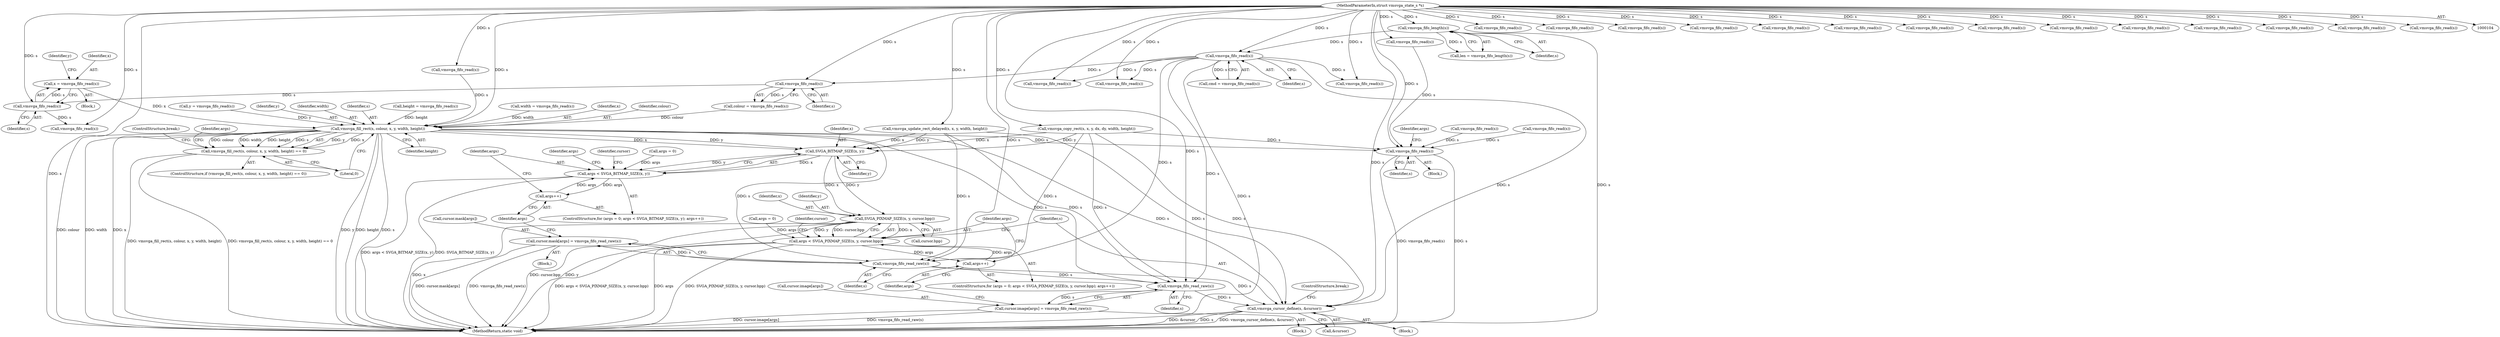 digraph "0_qemu_167d97a3def77ee2dbf6e908b0ecbfe2103977db@API" {
"1000196" [label="(Call,x = vmsvga_fifo_read(s))"];
"1000198" [label="(Call,vmsvga_fifo_read(s))"];
"1000194" [label="(Call,vmsvga_fifo_read(s))"];
"1000145" [label="(Call,vmsvga_fifo_read(s))"];
"1000125" [label="(Call,vmsvga_fifo_length(s))"];
"1000105" [label="(MethodParameterIn,struct vmsvga_state_s *s)"];
"1000214" [label="(Call,vmsvga_fill_rect(s, colour, x, y, width, height))"];
"1000213" [label="(Call,vmsvga_fill_rect(s, colour, x, y, width, height) == 0)"];
"1000391" [label="(Call,SVGA_BITMAP_SIZE(x, y))"];
"1000389" [label="(Call,args < SVGA_BITMAP_SIZE(x, y))"];
"1000394" [label="(Call,args++)"];
"1000411" [label="(Call,SVGA_PIXMAP_SIZE(x, y, cursor.bpp))"];
"1000409" [label="(Call,args < SVGA_PIXMAP_SIZE(x, y, cursor.bpp))"];
"1000417" [label="(Call,args++)"];
"1000403" [label="(Call,vmsvga_fifo_read_raw(s))"];
"1000397" [label="(Call,cursor.mask[args] = vmsvga_fifo_read_raw(s))"];
"1000426" [label="(Call,vmsvga_fifo_read_raw(s))"];
"1000420" [label="(Call,cursor.image[args] = vmsvga_fifo_read_raw(s))"];
"1000428" [label="(Call,vmsvga_cursor_define(s, &cursor))"];
"1000525" [label="(Call,vmsvga_fifo_read(s))"];
"1000204" [label="(Call,width = vmsvga_fifo_read(s))"];
"1000400" [label="(Identifier,cursor)"];
"1000385" [label="(ControlStructure,for (args = 0; args < SVGA_BITMAP_SIZE(x, y); args++))"];
"1000523" [label="(Identifier,args)"];
"1000420" [label="(Call,cursor.image[args] = vmsvga_fifo_read_raw(s))"];
"1000252" [label="(Call,vmsvga_fifo_read(s))"];
"1000492" [label="(Call,vmsvga_fifo_read(s))"];
"1000264" [label="(Call,vmsvga_copy_rect(s, x, y, dx, dy, width, height))"];
"1000406" [label="(Call,args = 0)"];
"1000386" [label="(Call,args = 0)"];
"1000417" [label="(Call,args++)"];
"1000201" [label="(Identifier,y)"];
"1000428" [label="(Call,vmsvga_cursor_define(s, &cursor))"];
"1000213" [label="(Call,vmsvga_fill_rect(s, colour, x, y, width, height) == 0)"];
"1000405" [label="(ControlStructure,for (args = 0; args < SVGA_PIXMAP_SIZE(x, y, cursor.bpp); args++))"];
"1000432" [label="(ControlStructure,break;)"];
"1000260" [label="(Call,vmsvga_fifo_read(s))"];
"1000175" [label="(Call,vmsvga_update_rect_delayed(s, x, y, width, height))"];
"1000225" [label="(Identifier,args)"];
"1000426" [label="(Call,vmsvga_fifo_read_raw(s))"];
"1000404" [label="(Identifier,s)"];
"1000199" [label="(Identifier,s)"];
"1000423" [label="(Identifier,cursor)"];
"1000165" [label="(Call,vmsvga_fifo_read(s))"];
"1000173" [label="(Call,vmsvga_fifo_read(s))"];
"1000299" [label="(Call,vmsvga_fifo_read(s))"];
"1000526" [label="(Identifier,s)"];
"1000194" [label="(Call,vmsvga_fifo_read(s))"];
"1000329" [label="(Call,vmsvga_fifo_read(s))"];
"1000524" [label="(Block,)"];
"1000123" [label="(Call,len = vmsvga_fifo_length(s))"];
"1000212" [label="(ControlStructure,if (vmsvga_fill_rect(s, colour, x, y, width, height) == 0))"];
"1000429" [label="(Identifier,s)"];
"1000198" [label="(Call,vmsvga_fifo_read(s))"];
"1000105" [label="(MethodParameterIn,struct vmsvga_state_s *s)"];
"1000217" [label="(Identifier,x)"];
"1000418" [label="(Identifier,args)"];
"1000392" [label="(Identifier,x)"];
"1000419" [label="(Block,)"];
"1000410" [label="(Identifier,args)"];
"1000323" [label="(Call,vmsvga_fifo_read(s))"];
"1000412" [label="(Identifier,x)"];
"1000396" [label="(Block,)"];
"1000305" [label="(Call,vmsvga_fifo_read(s))"];
"1000549" [label="(MethodReturn,static void)"];
"1000216" [label="(Identifier,colour)"];
"1000393" [label="(Identifier,y)"];
"1000427" [label="(Identifier,s)"];
"1000169" [label="(Call,vmsvga_fifo_read(s))"];
"1000143" [label="(Call,cmd = vmsvga_fifo_read(s))"];
"1000161" [label="(Call,vmsvga_fifo_read(s))"];
"1000409" [label="(Call,args < SVGA_PIXMAP_SIZE(x, y, cursor.bpp))"];
"1000455" [label="(Call,vmsvga_fifo_read(s))"];
"1000200" [label="(Call,y = vmsvga_fifo_read(s))"];
"1000411" [label="(Call,SVGA_PIXMAP_SIZE(x, y, cursor.bpp))"];
"1000525" [label="(Call,vmsvga_fifo_read(s))"];
"1000195" [label="(Identifier,s)"];
"1000240" [label="(Call,vmsvga_fifo_read(s))"];
"1000197" [label="(Identifier,x)"];
"1000126" [label="(Identifier,s)"];
"1000248" [label="(Call,vmsvga_fifo_read(s))"];
"1000244" [label="(Call,vmsvga_fifo_read(s))"];
"1000407" [label="(Identifier,args)"];
"1000146" [label="(Identifier,s)"];
"1000196" [label="(Call,x = vmsvga_fifo_read(s))"];
"1000293" [label="(Call,vmsvga_fifo_read(s))"];
"1000223" [label="(ControlStructure,break;)"];
"1000147" [label="(Block,)"];
"1000394" [label="(Call,args++)"];
"1000391" [label="(Call,SVGA_BITMAP_SIZE(x, y))"];
"1000414" [label="(Call,cursor.bpp)"];
"1000192" [label="(Call,colour = vmsvga_fifo_read(s))"];
"1000321" [label="(Call,vmsvga_fifo_read(s))"];
"1000220" [label="(Identifier,height)"];
"1000313" [label="(Call,vmsvga_fifo_read(s))"];
"1000218" [label="(Identifier,y)"];
"1000389" [label="(Call,args < SVGA_BITMAP_SIZE(x, y))"];
"1000210" [label="(Call,vmsvga_fifo_read(s))"];
"1000390" [label="(Identifier,args)"];
"1000125" [label="(Call,vmsvga_fifo_length(s))"];
"1000256" [label="(Call,vmsvga_fifo_read(s))"];
"1000219" [label="(Identifier,width)"];
"1000145" [label="(Call,vmsvga_fifo_read(s))"];
"1000214" [label="(Call,vmsvga_fill_rect(s, colour, x, y, width, height))"];
"1000395" [label="(Identifier,args)"];
"1000397" [label="(Call,cursor.mask[args] = vmsvga_fifo_read_raw(s))"];
"1000413" [label="(Identifier,y)"];
"1000221" [label="(Literal,0)"];
"1000215" [label="(Identifier,s)"];
"1000206" [label="(Call,vmsvga_fifo_read(s))"];
"1000430" [label="(Call,&cursor)"];
"1000421" [label="(Call,cursor.image[args])"];
"1000398" [label="(Call,cursor.mask[args])"];
"1000208" [label="(Call,height = vmsvga_fifo_read(s))"];
"1000202" [label="(Call,vmsvga_fifo_read(s))"];
"1000403" [label="(Call,vmsvga_fifo_read_raw(s))"];
"1000136" [label="(Block,)"];
"1000196" -> "1000147"  [label="AST: "];
"1000196" -> "1000198"  [label="CFG: "];
"1000197" -> "1000196"  [label="AST: "];
"1000198" -> "1000196"  [label="AST: "];
"1000201" -> "1000196"  [label="CFG: "];
"1000198" -> "1000196"  [label="DDG: s"];
"1000196" -> "1000214"  [label="DDG: x"];
"1000198" -> "1000199"  [label="CFG: "];
"1000199" -> "1000198"  [label="AST: "];
"1000194" -> "1000198"  [label="DDG: s"];
"1000105" -> "1000198"  [label="DDG: s"];
"1000198" -> "1000202"  [label="DDG: s"];
"1000194" -> "1000192"  [label="AST: "];
"1000194" -> "1000195"  [label="CFG: "];
"1000195" -> "1000194"  [label="AST: "];
"1000192" -> "1000194"  [label="CFG: "];
"1000194" -> "1000192"  [label="DDG: s"];
"1000145" -> "1000194"  [label="DDG: s"];
"1000105" -> "1000194"  [label="DDG: s"];
"1000145" -> "1000143"  [label="AST: "];
"1000145" -> "1000146"  [label="CFG: "];
"1000146" -> "1000145"  [label="AST: "];
"1000143" -> "1000145"  [label="CFG: "];
"1000145" -> "1000549"  [label="DDG: s"];
"1000145" -> "1000143"  [label="DDG: s"];
"1000125" -> "1000145"  [label="DDG: s"];
"1000105" -> "1000145"  [label="DDG: s"];
"1000145" -> "1000161"  [label="DDG: s"];
"1000145" -> "1000240"  [label="DDG: s"];
"1000145" -> "1000293"  [label="DDG: s"];
"1000145" -> "1000403"  [label="DDG: s"];
"1000145" -> "1000426"  [label="DDG: s"];
"1000145" -> "1000428"  [label="DDG: s"];
"1000125" -> "1000123"  [label="AST: "];
"1000125" -> "1000126"  [label="CFG: "];
"1000126" -> "1000125"  [label="AST: "];
"1000123" -> "1000125"  [label="CFG: "];
"1000125" -> "1000549"  [label="DDG: s"];
"1000125" -> "1000123"  [label="DDG: s"];
"1000105" -> "1000125"  [label="DDG: s"];
"1000105" -> "1000104"  [label="AST: "];
"1000105" -> "1000549"  [label="DDG: s"];
"1000105" -> "1000161"  [label="DDG: s"];
"1000105" -> "1000165"  [label="DDG: s"];
"1000105" -> "1000169"  [label="DDG: s"];
"1000105" -> "1000173"  [label="DDG: s"];
"1000105" -> "1000175"  [label="DDG: s"];
"1000105" -> "1000202"  [label="DDG: s"];
"1000105" -> "1000206"  [label="DDG: s"];
"1000105" -> "1000210"  [label="DDG: s"];
"1000105" -> "1000214"  [label="DDG: s"];
"1000105" -> "1000240"  [label="DDG: s"];
"1000105" -> "1000244"  [label="DDG: s"];
"1000105" -> "1000248"  [label="DDG: s"];
"1000105" -> "1000252"  [label="DDG: s"];
"1000105" -> "1000256"  [label="DDG: s"];
"1000105" -> "1000260"  [label="DDG: s"];
"1000105" -> "1000264"  [label="DDG: s"];
"1000105" -> "1000293"  [label="DDG: s"];
"1000105" -> "1000299"  [label="DDG: s"];
"1000105" -> "1000305"  [label="DDG: s"];
"1000105" -> "1000313"  [label="DDG: s"];
"1000105" -> "1000321"  [label="DDG: s"];
"1000105" -> "1000323"  [label="DDG: s"];
"1000105" -> "1000329"  [label="DDG: s"];
"1000105" -> "1000403"  [label="DDG: s"];
"1000105" -> "1000426"  [label="DDG: s"];
"1000105" -> "1000428"  [label="DDG: s"];
"1000105" -> "1000525"  [label="DDG: s"];
"1000214" -> "1000213"  [label="AST: "];
"1000214" -> "1000220"  [label="CFG: "];
"1000215" -> "1000214"  [label="AST: "];
"1000216" -> "1000214"  [label="AST: "];
"1000217" -> "1000214"  [label="AST: "];
"1000218" -> "1000214"  [label="AST: "];
"1000219" -> "1000214"  [label="AST: "];
"1000220" -> "1000214"  [label="AST: "];
"1000221" -> "1000214"  [label="CFG: "];
"1000214" -> "1000549"  [label="DDG: colour"];
"1000214" -> "1000549"  [label="DDG: width"];
"1000214" -> "1000549"  [label="DDG: x"];
"1000214" -> "1000549"  [label="DDG: y"];
"1000214" -> "1000549"  [label="DDG: height"];
"1000214" -> "1000549"  [label="DDG: s"];
"1000214" -> "1000213"  [label="DDG: y"];
"1000214" -> "1000213"  [label="DDG: x"];
"1000214" -> "1000213"  [label="DDG: colour"];
"1000214" -> "1000213"  [label="DDG: width"];
"1000214" -> "1000213"  [label="DDG: height"];
"1000214" -> "1000213"  [label="DDG: s"];
"1000210" -> "1000214"  [label="DDG: s"];
"1000192" -> "1000214"  [label="DDG: colour"];
"1000200" -> "1000214"  [label="DDG: y"];
"1000204" -> "1000214"  [label="DDG: width"];
"1000208" -> "1000214"  [label="DDG: height"];
"1000214" -> "1000391"  [label="DDG: x"];
"1000214" -> "1000391"  [label="DDG: y"];
"1000214" -> "1000403"  [label="DDG: s"];
"1000214" -> "1000426"  [label="DDG: s"];
"1000214" -> "1000428"  [label="DDG: s"];
"1000214" -> "1000525"  [label="DDG: s"];
"1000213" -> "1000212"  [label="AST: "];
"1000213" -> "1000221"  [label="CFG: "];
"1000221" -> "1000213"  [label="AST: "];
"1000223" -> "1000213"  [label="CFG: "];
"1000225" -> "1000213"  [label="CFG: "];
"1000213" -> "1000549"  [label="DDG: vmsvga_fill_rect(s, colour, x, y, width, height)"];
"1000213" -> "1000549"  [label="DDG: vmsvga_fill_rect(s, colour, x, y, width, height) == 0"];
"1000391" -> "1000389"  [label="AST: "];
"1000391" -> "1000393"  [label="CFG: "];
"1000392" -> "1000391"  [label="AST: "];
"1000393" -> "1000391"  [label="AST: "];
"1000389" -> "1000391"  [label="CFG: "];
"1000391" -> "1000389"  [label="DDG: x"];
"1000391" -> "1000389"  [label="DDG: y"];
"1000264" -> "1000391"  [label="DDG: x"];
"1000264" -> "1000391"  [label="DDG: y"];
"1000175" -> "1000391"  [label="DDG: x"];
"1000175" -> "1000391"  [label="DDG: y"];
"1000391" -> "1000411"  [label="DDG: x"];
"1000391" -> "1000411"  [label="DDG: y"];
"1000389" -> "1000385"  [label="AST: "];
"1000390" -> "1000389"  [label="AST: "];
"1000400" -> "1000389"  [label="CFG: "];
"1000407" -> "1000389"  [label="CFG: "];
"1000389" -> "1000549"  [label="DDG: args < SVGA_BITMAP_SIZE(x, y)"];
"1000389" -> "1000549"  [label="DDG: SVGA_BITMAP_SIZE(x, y)"];
"1000386" -> "1000389"  [label="DDG: args"];
"1000394" -> "1000389"  [label="DDG: args"];
"1000389" -> "1000394"  [label="DDG: args"];
"1000394" -> "1000385"  [label="AST: "];
"1000394" -> "1000395"  [label="CFG: "];
"1000395" -> "1000394"  [label="AST: "];
"1000390" -> "1000394"  [label="CFG: "];
"1000411" -> "1000409"  [label="AST: "];
"1000411" -> "1000414"  [label="CFG: "];
"1000412" -> "1000411"  [label="AST: "];
"1000413" -> "1000411"  [label="AST: "];
"1000414" -> "1000411"  [label="AST: "];
"1000409" -> "1000411"  [label="CFG: "];
"1000411" -> "1000549"  [label="DDG: x"];
"1000411" -> "1000549"  [label="DDG: cursor.bpp"];
"1000411" -> "1000549"  [label="DDG: y"];
"1000411" -> "1000409"  [label="DDG: x"];
"1000411" -> "1000409"  [label="DDG: y"];
"1000411" -> "1000409"  [label="DDG: cursor.bpp"];
"1000409" -> "1000405"  [label="AST: "];
"1000410" -> "1000409"  [label="AST: "];
"1000423" -> "1000409"  [label="CFG: "];
"1000429" -> "1000409"  [label="CFG: "];
"1000409" -> "1000549"  [label="DDG: SVGA_PIXMAP_SIZE(x, y, cursor.bpp)"];
"1000409" -> "1000549"  [label="DDG: args < SVGA_PIXMAP_SIZE(x, y, cursor.bpp)"];
"1000409" -> "1000549"  [label="DDG: args"];
"1000406" -> "1000409"  [label="DDG: args"];
"1000417" -> "1000409"  [label="DDG: args"];
"1000409" -> "1000417"  [label="DDG: args"];
"1000417" -> "1000405"  [label="AST: "];
"1000417" -> "1000418"  [label="CFG: "];
"1000418" -> "1000417"  [label="AST: "];
"1000410" -> "1000417"  [label="CFG: "];
"1000403" -> "1000397"  [label="AST: "];
"1000403" -> "1000404"  [label="CFG: "];
"1000404" -> "1000403"  [label="AST: "];
"1000397" -> "1000403"  [label="CFG: "];
"1000403" -> "1000397"  [label="DDG: s"];
"1000264" -> "1000403"  [label="DDG: s"];
"1000175" -> "1000403"  [label="DDG: s"];
"1000403" -> "1000426"  [label="DDG: s"];
"1000403" -> "1000428"  [label="DDG: s"];
"1000397" -> "1000396"  [label="AST: "];
"1000398" -> "1000397"  [label="AST: "];
"1000395" -> "1000397"  [label="CFG: "];
"1000397" -> "1000549"  [label="DDG: cursor.mask[args]"];
"1000397" -> "1000549"  [label="DDG: vmsvga_fifo_read_raw(s)"];
"1000426" -> "1000420"  [label="AST: "];
"1000426" -> "1000427"  [label="CFG: "];
"1000427" -> "1000426"  [label="AST: "];
"1000420" -> "1000426"  [label="CFG: "];
"1000426" -> "1000420"  [label="DDG: s"];
"1000264" -> "1000426"  [label="DDG: s"];
"1000175" -> "1000426"  [label="DDG: s"];
"1000426" -> "1000428"  [label="DDG: s"];
"1000420" -> "1000419"  [label="AST: "];
"1000421" -> "1000420"  [label="AST: "];
"1000418" -> "1000420"  [label="CFG: "];
"1000420" -> "1000549"  [label="DDG: vmsvga_fifo_read_raw(s)"];
"1000420" -> "1000549"  [label="DDG: cursor.image[args]"];
"1000428" -> "1000136"  [label="AST: "];
"1000428" -> "1000430"  [label="CFG: "];
"1000429" -> "1000428"  [label="AST: "];
"1000430" -> "1000428"  [label="AST: "];
"1000432" -> "1000428"  [label="CFG: "];
"1000428" -> "1000549"  [label="DDG: vmsvga_cursor_define(s, &cursor)"];
"1000428" -> "1000549"  [label="DDG: &cursor"];
"1000428" -> "1000549"  [label="DDG: s"];
"1000264" -> "1000428"  [label="DDG: s"];
"1000175" -> "1000428"  [label="DDG: s"];
"1000525" -> "1000524"  [label="AST: "];
"1000525" -> "1000526"  [label="CFG: "];
"1000526" -> "1000525"  [label="AST: "];
"1000523" -> "1000525"  [label="CFG: "];
"1000525" -> "1000549"  [label="DDG: vmsvga_fifo_read(s)"];
"1000525" -> "1000549"  [label="DDG: s"];
"1000455" -> "1000525"  [label="DDG: s"];
"1000264" -> "1000525"  [label="DDG: s"];
"1000492" -> "1000525"  [label="DDG: s"];
"1000329" -> "1000525"  [label="DDG: s"];
}
